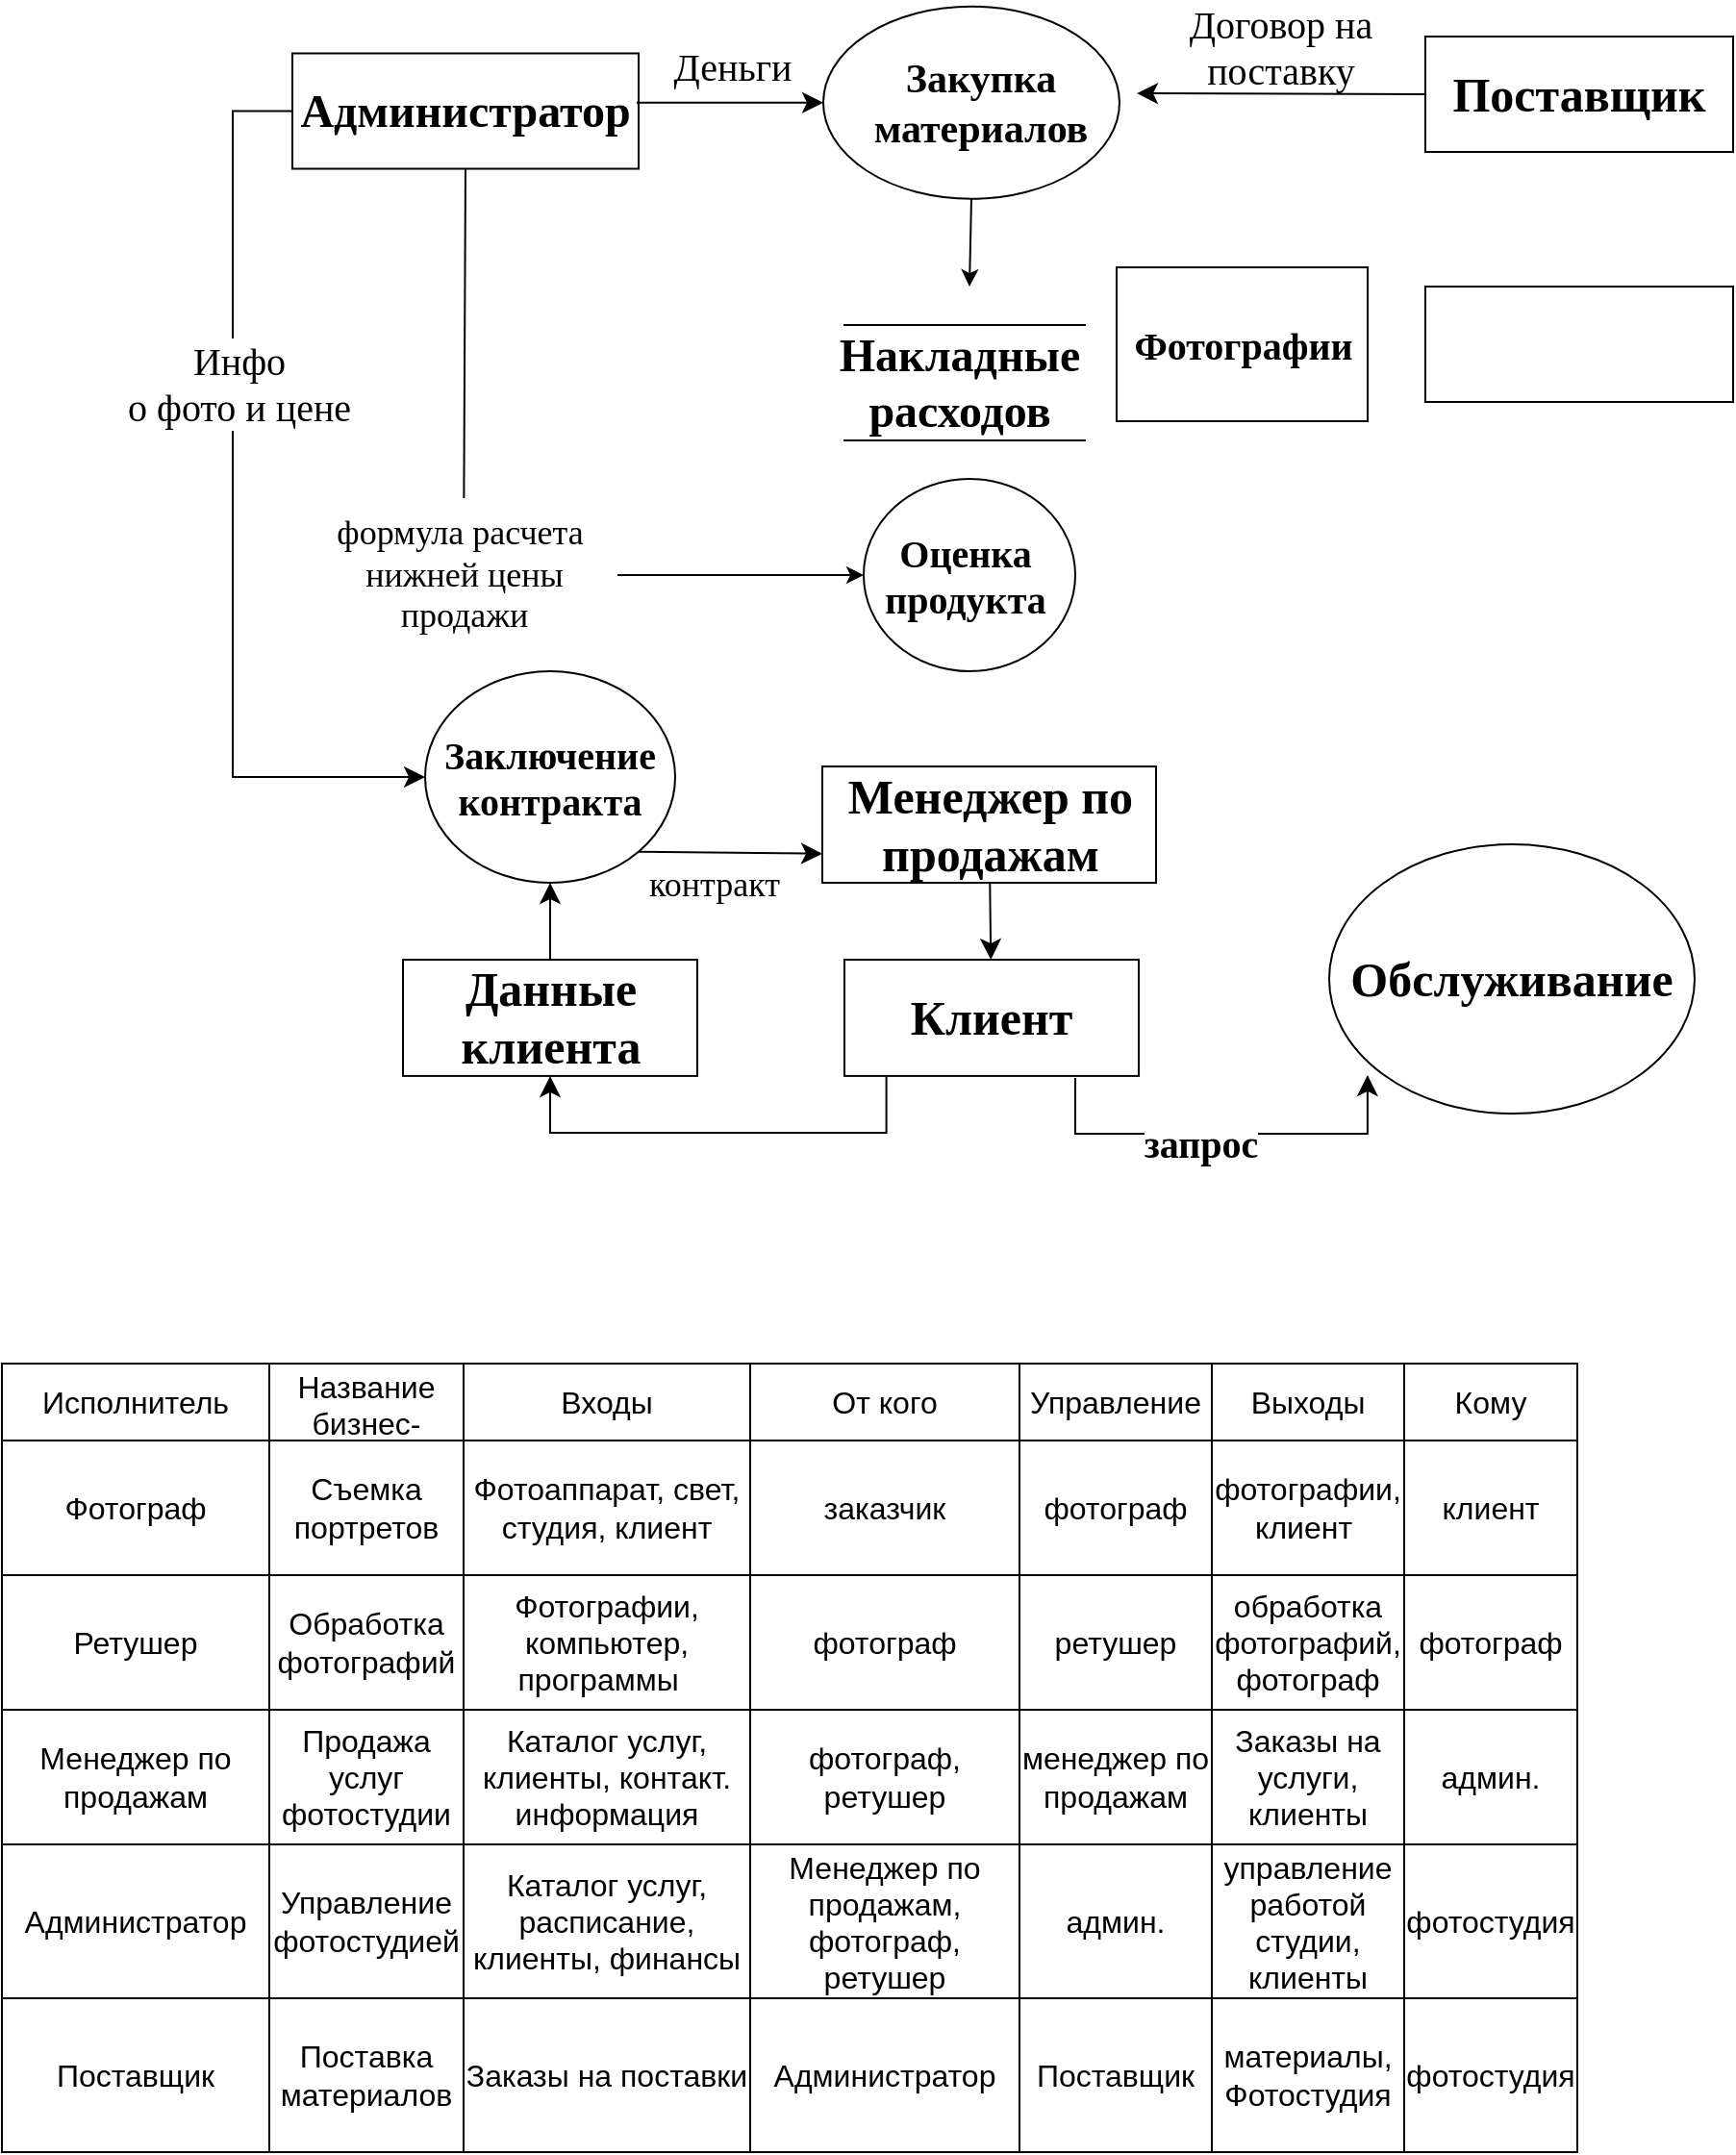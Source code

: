 <mxfile version="22.1.20" type="github">
  <diagram name="Страница — 1" id="czUcI-qYhw4pRouQP_-Z">
    <mxGraphModel dx="1582" dy="1072" grid="1" gridSize="10" guides="1" tooltips="1" connect="1" arrows="1" fold="1" page="1" pageScale="1" pageWidth="827" pageHeight="1169" math="0" shadow="0">
      <root>
        <mxCell id="0" />
        <mxCell id="1" parent="0" />
        <mxCell id="3foTuXjZa9yjILKBP0uG-3" value="" style="ellipse;whiteSpace=wrap;html=1;" parent="1" vertex="1">
          <mxGeometry x="337" y="34.38" width="154" height="100" as="geometry" />
        </mxCell>
        <mxCell id="3foTuXjZa9yjILKBP0uG-4" value="&lt;font size=&quot;1&quot; face=&quot;Times New Roman&quot; style=&quot;&quot;&gt;&lt;b style=&quot;font-size: 20px;&quot;&gt;Заключение контракта&lt;/b&gt;&lt;/font&gt;" style="ellipse;whiteSpace=wrap;html=1;" parent="1" vertex="1">
          <mxGeometry x="130" y="380" width="130" height="110" as="geometry" />
        </mxCell>
        <mxCell id="3foTuXjZa9yjILKBP0uG-5" value="&lt;font style=&quot;font-size: 25px;&quot; face=&quot;Times New Roman&quot;&gt;&lt;b&gt;Обслуживание&lt;/b&gt;&lt;/font&gt;" style="ellipse;whiteSpace=wrap;html=1;" parent="1" vertex="1">
          <mxGeometry x="600" y="470" width="190" height="140" as="geometry" />
        </mxCell>
        <mxCell id="3foTuXjZa9yjILKBP0uG-6" value="" style="ellipse;whiteSpace=wrap;html=1;" parent="1" vertex="1">
          <mxGeometry x="358" y="280" width="110" height="100" as="geometry" />
        </mxCell>
        <mxCell id="3foTuXjZa9yjILKBP0uG-9" value="" style="endArrow=classic;html=1;rounded=0;exitX=0.5;exitY=1;exitDx=0;exitDy=0;entryX=0.5;entryY=0;entryDx=0;entryDy=0;" parent="1" source="3foTuXjZa9yjILKBP0uG-3" edge="1">
          <mxGeometry width="50" height="50" relative="1" as="geometry">
            <mxPoint x="420" y="560" as="sourcePoint" />
            <mxPoint x="413" y="180" as="targetPoint" />
          </mxGeometry>
        </mxCell>
        <mxCell id="3foTuXjZa9yjILKBP0uG-13" value="" style="rounded=0;whiteSpace=wrap;html=1;" parent="1" vertex="1">
          <mxGeometry x="650" y="50" width="160" height="60" as="geometry" />
        </mxCell>
        <mxCell id="3foTuXjZa9yjILKBP0uG-14" value="" style="rounded=0;whiteSpace=wrap;html=1;" parent="1" vertex="1">
          <mxGeometry x="650" y="180" width="160" height="60" as="geometry" />
        </mxCell>
        <mxCell id="3foTuXjZa9yjILKBP0uG-15" value="&lt;font style=&quot;font-size: 25px;&quot; face=&quot;Times New Roman&quot;&gt;&lt;b&gt;Клиент&lt;/b&gt;&lt;/font&gt;" style="rounded=0;whiteSpace=wrap;html=1;" parent="1" vertex="1">
          <mxGeometry x="348" y="530" width="153" height="60.45" as="geometry" />
        </mxCell>
        <mxCell id="qbAMwlXeR4gNUbQ7bPje-76" style="edgeStyle=none;curved=1;rounded=0;orthogonalLoop=1;jettySize=auto;html=1;exitX=0.5;exitY=0;exitDx=0;exitDy=0;fontSize=12;startSize=8;endSize=8;" edge="1" parent="1" source="3foTuXjZa9yjILKBP0uG-16" target="3foTuXjZa9yjILKBP0uG-4">
          <mxGeometry relative="1" as="geometry" />
        </mxCell>
        <mxCell id="3foTuXjZa9yjILKBP0uG-16" value="&lt;b&gt;&lt;font style=&quot;font-size: 25px;&quot; face=&quot;Times New Roman&quot;&gt;Данные клиента&lt;/font&gt;&lt;/b&gt;" style="rounded=0;whiteSpace=wrap;html=1;" parent="1" vertex="1">
          <mxGeometry x="118.5" y="530" width="153" height="60.45" as="geometry" />
        </mxCell>
        <mxCell id="3foTuXjZa9yjILKBP0uG-17" value="&lt;font style=&quot;font-size: 20px;&quot; face=&quot;Times New Roman&quot;&gt;&lt;b&gt;Фотографии&lt;/b&gt;&lt;/font&gt;" style="rounded=0;whiteSpace=wrap;html=1;" parent="1" vertex="1">
          <mxGeometry x="489.5" y="170" width="130.5" height="80" as="geometry" />
        </mxCell>
        <mxCell id="qbAMwlXeR4gNUbQ7bPje-73" style="edgeStyle=none;curved=1;rounded=0;orthogonalLoop=1;jettySize=auto;html=1;fontSize=12;startSize=8;endSize=8;" edge="1" parent="1" source="3foTuXjZa9yjILKBP0uG-18" target="3foTuXjZa9yjILKBP0uG-15">
          <mxGeometry relative="1" as="geometry" />
        </mxCell>
        <mxCell id="3foTuXjZa9yjILKBP0uG-18" value="&lt;b&gt;&lt;font style=&quot;font-size: 25px;&quot; face=&quot;Times New Roman&quot;&gt;Менеджер по продажам&lt;/font&gt;&lt;/b&gt;" style="rounded=0;whiteSpace=wrap;html=1;" parent="1" vertex="1">
          <mxGeometry x="336.5" y="429.55" width="173.5" height="60.45" as="geometry" />
        </mxCell>
        <mxCell id="3foTuXjZa9yjILKBP0uG-20" value="" style="shape=partialRectangle;whiteSpace=wrap;html=1;left=0;right=0;fillColor=none;" parent="1" vertex="1">
          <mxGeometry x="353" y="200" width="120" height="60" as="geometry" />
        </mxCell>
        <mxCell id="3foTuXjZa9yjILKBP0uG-23" value="&lt;font face=&quot;Times New Roman&quot; style=&quot;font-size: 24px;&quot;&gt;&lt;b style=&quot;&quot;&gt;Накладные&lt;br&gt;расходов&lt;/b&gt;&lt;/font&gt;" style="shape=partialRectangle;whiteSpace=wrap;html=1;left=0;right=0;fillColor=none;" parent="1" vertex="1">
          <mxGeometry x="348" y="200" width="120" height="60" as="geometry" />
        </mxCell>
        <mxCell id="3foTuXjZa9yjILKBP0uG-24" value="&lt;font style=&quot;font-size: 18px;&quot; face=&quot;Times New Roman&quot;&gt;формула расчета&amp;nbsp;&lt;br&gt;нижней цены&lt;br&gt;продажи&lt;/font&gt;" style="text;html=1;align=center;verticalAlign=middle;resizable=0;points=[];autosize=1;strokeColor=none;fillColor=none;" parent="1" vertex="1">
          <mxGeometry x="70" y="290" width="160" height="80" as="geometry" />
        </mxCell>
        <mxCell id="3foTuXjZa9yjILKBP0uG-25" value="" style="edgeStyle=none;orthogonalLoop=1;jettySize=auto;html=1;rounded=0;" parent="1" source="3foTuXjZa9yjILKBP0uG-24" target="3foTuXjZa9yjILKBP0uG-6" edge="1">
          <mxGeometry width="100" relative="1" as="geometry">
            <mxPoint x="270" y="350" as="sourcePoint" />
            <mxPoint x="370" y="350" as="targetPoint" />
            <Array as="points" />
          </mxGeometry>
        </mxCell>
        <mxCell id="3foTuXjZa9yjILKBP0uG-26" value="" style="endArrow=none;html=1;rounded=0;entryX=0.5;entryY=1;entryDx=0;entryDy=0;" parent="1" source="3foTuXjZa9yjILKBP0uG-24" target="3foTuXjZa9yjILKBP0uG-19" edge="1">
          <mxGeometry width="50" height="50" relative="1" as="geometry">
            <mxPoint x="420" y="560" as="sourcePoint" />
            <mxPoint x="470" y="510" as="targetPoint" />
            <Array as="points" />
          </mxGeometry>
        </mxCell>
        <mxCell id="qbAMwlXeR4gNUbQ7bPje-1" value="&lt;font style=&quot;font-size: 21px;&quot; face=&quot;Times New Roman&quot;&gt;&lt;b&gt;Закупка материалов&lt;/b&gt;&lt;/font&gt;" style="text;html=1;strokeColor=none;fillColor=none;align=center;verticalAlign=middle;whiteSpace=wrap;rounded=0;fontSize=16;" vertex="1" parent="1">
          <mxGeometry x="348" y="50" width="142" height="70" as="geometry" />
        </mxCell>
        <mxCell id="qbAMwlXeR4gNUbQ7bPje-11" style="edgeStyle=none;curved=1;rounded=0;orthogonalLoop=1;jettySize=auto;html=1;exitX=0;exitY=0.5;exitDx=0;exitDy=0;fontSize=12;startSize=8;endSize=8;" edge="1" parent="1" source="qbAMwlXeR4gNUbQ7bPje-4">
          <mxGeometry relative="1" as="geometry">
            <mxPoint x="500" y="79.538" as="targetPoint" />
          </mxGeometry>
        </mxCell>
        <mxCell id="qbAMwlXeR4gNUbQ7bPje-4" value="&lt;font style=&quot;font-size: 25px;&quot; face=&quot;Times New Roman&quot;&gt;&lt;b&gt;Поставщик&lt;/b&gt;&lt;/font&gt;" style="text;html=1;strokeColor=none;fillColor=none;align=center;verticalAlign=middle;whiteSpace=wrap;rounded=0;fontSize=16;" vertex="1" parent="1">
          <mxGeometry x="650" y="61.25" width="160" height="37.5" as="geometry" />
        </mxCell>
        <mxCell id="qbAMwlXeR4gNUbQ7bPje-5" value="" style="group" vertex="1" connectable="0" parent="1">
          <mxGeometry x="60" y="58.75" width="181" height="60" as="geometry" />
        </mxCell>
        <mxCell id="qbAMwlXeR4gNUbQ7bPje-2" value="&lt;br&gt;&lt;font face=&quot;Times New Roman&quot;&gt;&lt;span style=&quot;font-size: 20px;&quot;&gt;&lt;b&gt;&lt;br&gt;&lt;/b&gt;&lt;/span&gt;&lt;/font&gt;" style="text;html=1;strokeColor=none;fillColor=none;align=center;verticalAlign=middle;whiteSpace=wrap;rounded=0;fontSize=16;" vertex="1" parent="qbAMwlXeR4gNUbQ7bPje-5">
          <mxGeometry x="15.469" y="4.271" width="149.062" height="42.708" as="geometry" />
        </mxCell>
        <mxCell id="3foTuXjZa9yjILKBP0uG-19" value="&lt;font style=&quot;font-size: 24px;&quot; face=&quot;Times New Roman&quot;&gt;&lt;b&gt;Администратор&lt;/b&gt;&lt;/font&gt;" style="rounded=0;whiteSpace=wrap;html=1;" parent="qbAMwlXeR4gNUbQ7bPje-5" vertex="1">
          <mxGeometry x="1" width="180" height="60" as="geometry" />
        </mxCell>
        <mxCell id="qbAMwlXeR4gNUbQ7bPje-9" style="edgeStyle=none;curved=1;rounded=0;orthogonalLoop=1;jettySize=auto;html=1;exitX=1;exitY=0.5;exitDx=0;exitDy=0;entryX=0;entryY=0.5;entryDx=0;entryDy=0;fontSize=12;startSize=8;endSize=8;" edge="1" parent="1" target="3foTuXjZa9yjILKBP0uG-3">
          <mxGeometry relative="1" as="geometry">
            <mxPoint x="240" y="84.375" as="sourcePoint" />
          </mxGeometry>
        </mxCell>
        <mxCell id="qbAMwlXeR4gNUbQ7bPje-10" value="&lt;font style=&quot;font-size: 20px;&quot; face=&quot;Times New Roman&quot;&gt;Деньги&lt;/font&gt;" style="text;html=1;strokeColor=none;fillColor=none;align=center;verticalAlign=middle;whiteSpace=wrap;rounded=0;fontSize=16;" vertex="1" parent="1">
          <mxGeometry x="250" y="50" width="80" height="30" as="geometry" />
        </mxCell>
        <mxCell id="qbAMwlXeR4gNUbQ7bPje-12" value="&lt;font face=&quot;Times New Roman&quot; style=&quot;font-size: 20px;&quot;&gt;Договор на поставку&lt;/font&gt;" style="text;html=1;strokeColor=none;fillColor=none;align=center;verticalAlign=middle;whiteSpace=wrap;rounded=0;fontSize=16;" vertex="1" parent="1">
          <mxGeometry x="520" y="40" width="110" height="30" as="geometry" />
        </mxCell>
        <mxCell id="qbAMwlXeR4gNUbQ7bPje-15" value="" style="shape=table;startSize=0;container=1;collapsible=0;childLayout=tableLayout;fontSize=16;" vertex="1" parent="1">
          <mxGeometry x="-90" y="740" width="819" height="410" as="geometry" />
        </mxCell>
        <mxCell id="qbAMwlXeR4gNUbQ7bPje-16" value="" style="shape=tableRow;horizontal=0;startSize=0;swimlaneHead=0;swimlaneBody=0;strokeColor=inherit;top=0;left=0;bottom=0;right=0;collapsible=0;dropTarget=0;fillColor=none;points=[[0,0.5],[1,0.5]];portConstraint=eastwest;fontSize=16;" vertex="1" parent="qbAMwlXeR4gNUbQ7bPje-15">
          <mxGeometry width="819" height="40" as="geometry" />
        </mxCell>
        <mxCell id="qbAMwlXeR4gNUbQ7bPje-17" value="Исполнитель" style="shape=partialRectangle;html=1;whiteSpace=wrap;connectable=0;strokeColor=inherit;overflow=hidden;fillColor=none;top=0;left=0;bottom=0;right=0;pointerEvents=1;fontSize=16;" vertex="1" parent="qbAMwlXeR4gNUbQ7bPje-16">
          <mxGeometry width="139" height="40" as="geometry">
            <mxRectangle width="139" height="40" as="alternateBounds" />
          </mxGeometry>
        </mxCell>
        <mxCell id="qbAMwlXeR4gNUbQ7bPje-18" value="Название бизнес-процесса" style="shape=partialRectangle;html=1;whiteSpace=wrap;connectable=0;strokeColor=inherit;overflow=hidden;fillColor=none;top=0;left=0;bottom=0;right=0;pointerEvents=1;fontSize=16;" vertex="1" parent="qbAMwlXeR4gNUbQ7bPje-16">
          <mxGeometry x="139" width="101" height="40" as="geometry">
            <mxRectangle width="101" height="40" as="alternateBounds" />
          </mxGeometry>
        </mxCell>
        <mxCell id="qbAMwlXeR4gNUbQ7bPje-19" value="Входы" style="shape=partialRectangle;html=1;whiteSpace=wrap;connectable=0;strokeColor=inherit;overflow=hidden;fillColor=none;top=0;left=0;bottom=0;right=0;pointerEvents=1;fontSize=16;" vertex="1" parent="qbAMwlXeR4gNUbQ7bPje-16">
          <mxGeometry x="240" width="149" height="40" as="geometry">
            <mxRectangle width="149" height="40" as="alternateBounds" />
          </mxGeometry>
        </mxCell>
        <mxCell id="qbAMwlXeR4gNUbQ7bPje-20" value="От кого" style="shape=partialRectangle;html=1;whiteSpace=wrap;connectable=0;strokeColor=inherit;overflow=hidden;fillColor=none;top=0;left=0;bottom=0;right=0;pointerEvents=1;fontSize=16;" vertex="1" parent="qbAMwlXeR4gNUbQ7bPje-16">
          <mxGeometry x="389" width="140" height="40" as="geometry">
            <mxRectangle width="140" height="40" as="alternateBounds" />
          </mxGeometry>
        </mxCell>
        <mxCell id="qbAMwlXeR4gNUbQ7bPje-21" value="Управление" style="shape=partialRectangle;html=1;whiteSpace=wrap;connectable=0;strokeColor=inherit;overflow=hidden;fillColor=none;top=0;left=0;bottom=0;right=0;pointerEvents=1;fontSize=16;" vertex="1" parent="qbAMwlXeR4gNUbQ7bPje-16">
          <mxGeometry x="529" width="100" height="40" as="geometry">
            <mxRectangle width="100" height="40" as="alternateBounds" />
          </mxGeometry>
        </mxCell>
        <mxCell id="qbAMwlXeR4gNUbQ7bPje-22" value="Выходы" style="shape=partialRectangle;html=1;whiteSpace=wrap;connectable=0;strokeColor=inherit;overflow=hidden;fillColor=none;top=0;left=0;bottom=0;right=0;pointerEvents=1;fontSize=16;" vertex="1" parent="qbAMwlXeR4gNUbQ7bPje-16">
          <mxGeometry x="629" width="100" height="40" as="geometry">
            <mxRectangle width="100" height="40" as="alternateBounds" />
          </mxGeometry>
        </mxCell>
        <mxCell id="qbAMwlXeR4gNUbQ7bPje-23" value="Кому" style="shape=partialRectangle;html=1;whiteSpace=wrap;connectable=0;strokeColor=inherit;overflow=hidden;fillColor=none;top=0;left=0;bottom=0;right=0;pointerEvents=1;fontSize=16;" vertex="1" parent="qbAMwlXeR4gNUbQ7bPje-16">
          <mxGeometry x="729" width="90" height="40" as="geometry">
            <mxRectangle width="90" height="40" as="alternateBounds" />
          </mxGeometry>
        </mxCell>
        <mxCell id="qbAMwlXeR4gNUbQ7bPje-24" value="" style="shape=tableRow;horizontal=0;startSize=0;swimlaneHead=0;swimlaneBody=0;strokeColor=inherit;top=0;left=0;bottom=0;right=0;collapsible=0;dropTarget=0;fillColor=none;points=[[0,0.5],[1,0.5]];portConstraint=eastwest;fontSize=16;" vertex="1" parent="qbAMwlXeR4gNUbQ7bPje-15">
          <mxGeometry y="40" width="819" height="70" as="geometry" />
        </mxCell>
        <mxCell id="qbAMwlXeR4gNUbQ7bPje-25" value="Фотограф" style="shape=partialRectangle;html=1;whiteSpace=wrap;connectable=0;strokeColor=inherit;overflow=hidden;fillColor=none;top=0;left=0;bottom=0;right=0;pointerEvents=1;fontSize=16;" vertex="1" parent="qbAMwlXeR4gNUbQ7bPje-24">
          <mxGeometry width="139" height="70" as="geometry">
            <mxRectangle width="139" height="70" as="alternateBounds" />
          </mxGeometry>
        </mxCell>
        <mxCell id="qbAMwlXeR4gNUbQ7bPje-26" value="Съемка портретов" style="shape=partialRectangle;html=1;whiteSpace=wrap;connectable=0;strokeColor=inherit;overflow=hidden;fillColor=none;top=0;left=0;bottom=0;right=0;pointerEvents=1;fontSize=16;" vertex="1" parent="qbAMwlXeR4gNUbQ7bPje-24">
          <mxGeometry x="139" width="101" height="70" as="geometry">
            <mxRectangle width="101" height="70" as="alternateBounds" />
          </mxGeometry>
        </mxCell>
        <mxCell id="qbAMwlXeR4gNUbQ7bPje-27" value="Фотоаппарат, свет, студия, клиент" style="shape=partialRectangle;html=1;whiteSpace=wrap;connectable=0;strokeColor=inherit;overflow=hidden;fillColor=none;top=0;left=0;bottom=0;right=0;pointerEvents=1;fontSize=16;" vertex="1" parent="qbAMwlXeR4gNUbQ7bPje-24">
          <mxGeometry x="240" width="149" height="70" as="geometry">
            <mxRectangle width="149" height="70" as="alternateBounds" />
          </mxGeometry>
        </mxCell>
        <mxCell id="qbAMwlXeR4gNUbQ7bPje-28" value="заказчик" style="shape=partialRectangle;html=1;whiteSpace=wrap;connectable=0;strokeColor=inherit;overflow=hidden;fillColor=none;top=0;left=0;bottom=0;right=0;pointerEvents=1;fontSize=16;" vertex="1" parent="qbAMwlXeR4gNUbQ7bPje-24">
          <mxGeometry x="389" width="140" height="70" as="geometry">
            <mxRectangle width="140" height="70" as="alternateBounds" />
          </mxGeometry>
        </mxCell>
        <mxCell id="qbAMwlXeR4gNUbQ7bPje-29" value="фотограф" style="shape=partialRectangle;html=1;whiteSpace=wrap;connectable=0;strokeColor=inherit;overflow=hidden;fillColor=none;top=0;left=0;bottom=0;right=0;pointerEvents=1;fontSize=16;" vertex="1" parent="qbAMwlXeR4gNUbQ7bPje-24">
          <mxGeometry x="529" width="100" height="70" as="geometry">
            <mxRectangle width="100" height="70" as="alternateBounds" />
          </mxGeometry>
        </mxCell>
        <mxCell id="qbAMwlXeR4gNUbQ7bPje-30" value="фотографии, клиент&amp;nbsp;" style="shape=partialRectangle;html=1;whiteSpace=wrap;connectable=0;strokeColor=inherit;overflow=hidden;fillColor=none;top=0;left=0;bottom=0;right=0;pointerEvents=1;fontSize=16;" vertex="1" parent="qbAMwlXeR4gNUbQ7bPje-24">
          <mxGeometry x="629" width="100" height="70" as="geometry">
            <mxRectangle width="100" height="70" as="alternateBounds" />
          </mxGeometry>
        </mxCell>
        <mxCell id="qbAMwlXeR4gNUbQ7bPje-31" value="клиент" style="shape=partialRectangle;html=1;whiteSpace=wrap;connectable=0;strokeColor=inherit;overflow=hidden;fillColor=none;top=0;left=0;bottom=0;right=0;pointerEvents=1;fontSize=16;" vertex="1" parent="qbAMwlXeR4gNUbQ7bPje-24">
          <mxGeometry x="729" width="90" height="70" as="geometry">
            <mxRectangle width="90" height="70" as="alternateBounds" />
          </mxGeometry>
        </mxCell>
        <mxCell id="qbAMwlXeR4gNUbQ7bPje-32" style="shape=tableRow;horizontal=0;startSize=0;swimlaneHead=0;swimlaneBody=0;strokeColor=inherit;top=0;left=0;bottom=0;right=0;collapsible=0;dropTarget=0;fillColor=none;points=[[0,0.5],[1,0.5]];portConstraint=eastwest;fontSize=16;" vertex="1" parent="qbAMwlXeR4gNUbQ7bPje-15">
          <mxGeometry y="110" width="819" height="70" as="geometry" />
        </mxCell>
        <mxCell id="qbAMwlXeR4gNUbQ7bPje-33" value="Ретушер" style="shape=partialRectangle;html=1;whiteSpace=wrap;connectable=0;strokeColor=inherit;overflow=hidden;fillColor=none;top=0;left=0;bottom=0;right=0;pointerEvents=1;fontSize=16;" vertex="1" parent="qbAMwlXeR4gNUbQ7bPje-32">
          <mxGeometry width="139" height="70" as="geometry">
            <mxRectangle width="139" height="70" as="alternateBounds" />
          </mxGeometry>
        </mxCell>
        <mxCell id="qbAMwlXeR4gNUbQ7bPje-34" value="Обработка фотографий" style="shape=partialRectangle;html=1;whiteSpace=wrap;connectable=0;strokeColor=inherit;overflow=hidden;fillColor=none;top=0;left=0;bottom=0;right=0;pointerEvents=1;fontSize=16;" vertex="1" parent="qbAMwlXeR4gNUbQ7bPje-32">
          <mxGeometry x="139" width="101" height="70" as="geometry">
            <mxRectangle width="101" height="70" as="alternateBounds" />
          </mxGeometry>
        </mxCell>
        <mxCell id="qbAMwlXeR4gNUbQ7bPje-35" value="Фотографии, компьютер, программы&amp;nbsp;&amp;nbsp;" style="shape=partialRectangle;html=1;whiteSpace=wrap;connectable=0;strokeColor=inherit;overflow=hidden;fillColor=none;top=0;left=0;bottom=0;right=0;pointerEvents=1;fontSize=16;" vertex="1" parent="qbAMwlXeR4gNUbQ7bPje-32">
          <mxGeometry x="240" width="149" height="70" as="geometry">
            <mxRectangle width="149" height="70" as="alternateBounds" />
          </mxGeometry>
        </mxCell>
        <mxCell id="qbAMwlXeR4gNUbQ7bPje-36" value="фотограф" style="shape=partialRectangle;html=1;whiteSpace=wrap;connectable=0;strokeColor=inherit;overflow=hidden;fillColor=none;top=0;left=0;bottom=0;right=0;pointerEvents=1;fontSize=16;" vertex="1" parent="qbAMwlXeR4gNUbQ7bPje-32">
          <mxGeometry x="389" width="140" height="70" as="geometry">
            <mxRectangle width="140" height="70" as="alternateBounds" />
          </mxGeometry>
        </mxCell>
        <mxCell id="qbAMwlXeR4gNUbQ7bPje-37" value="ретушер" style="shape=partialRectangle;html=1;whiteSpace=wrap;connectable=0;strokeColor=inherit;overflow=hidden;fillColor=none;top=0;left=0;bottom=0;right=0;pointerEvents=1;fontSize=16;" vertex="1" parent="qbAMwlXeR4gNUbQ7bPje-32">
          <mxGeometry x="529" width="100" height="70" as="geometry">
            <mxRectangle width="100" height="70" as="alternateBounds" />
          </mxGeometry>
        </mxCell>
        <mxCell id="qbAMwlXeR4gNUbQ7bPje-38" value="обработка фотографий, фотограф" style="shape=partialRectangle;html=1;whiteSpace=wrap;connectable=0;strokeColor=inherit;overflow=hidden;fillColor=none;top=0;left=0;bottom=0;right=0;pointerEvents=1;fontSize=16;" vertex="1" parent="qbAMwlXeR4gNUbQ7bPje-32">
          <mxGeometry x="629" width="100" height="70" as="geometry">
            <mxRectangle width="100" height="70" as="alternateBounds" />
          </mxGeometry>
        </mxCell>
        <mxCell id="qbAMwlXeR4gNUbQ7bPje-39" value="фотограф" style="shape=partialRectangle;html=1;whiteSpace=wrap;connectable=0;strokeColor=inherit;overflow=hidden;fillColor=none;top=0;left=0;bottom=0;right=0;pointerEvents=1;fontSize=16;" vertex="1" parent="qbAMwlXeR4gNUbQ7bPje-32">
          <mxGeometry x="729" width="90" height="70" as="geometry">
            <mxRectangle width="90" height="70" as="alternateBounds" />
          </mxGeometry>
        </mxCell>
        <mxCell id="qbAMwlXeR4gNUbQ7bPje-40" style="shape=tableRow;horizontal=0;startSize=0;swimlaneHead=0;swimlaneBody=0;strokeColor=inherit;top=0;left=0;bottom=0;right=0;collapsible=0;dropTarget=0;fillColor=none;points=[[0,0.5],[1,0.5]];portConstraint=eastwest;fontSize=16;" vertex="1" parent="qbAMwlXeR4gNUbQ7bPje-15">
          <mxGeometry y="180" width="819" height="70" as="geometry" />
        </mxCell>
        <mxCell id="qbAMwlXeR4gNUbQ7bPje-41" value="Менеджер по продажам" style="shape=partialRectangle;html=1;whiteSpace=wrap;connectable=0;strokeColor=inherit;overflow=hidden;fillColor=none;top=0;left=0;bottom=0;right=0;pointerEvents=1;fontSize=16;" vertex="1" parent="qbAMwlXeR4gNUbQ7bPje-40">
          <mxGeometry width="139" height="70" as="geometry">
            <mxRectangle width="139" height="70" as="alternateBounds" />
          </mxGeometry>
        </mxCell>
        <mxCell id="qbAMwlXeR4gNUbQ7bPje-42" value="Продажа услуг фотостудии" style="shape=partialRectangle;html=1;whiteSpace=wrap;connectable=0;strokeColor=inherit;overflow=hidden;fillColor=none;top=0;left=0;bottom=0;right=0;pointerEvents=1;fontSize=16;" vertex="1" parent="qbAMwlXeR4gNUbQ7bPje-40">
          <mxGeometry x="139" width="101" height="70" as="geometry">
            <mxRectangle width="101" height="70" as="alternateBounds" />
          </mxGeometry>
        </mxCell>
        <mxCell id="qbAMwlXeR4gNUbQ7bPje-43" value="Каталог услуг, клиенты, контакт. информация" style="shape=partialRectangle;html=1;whiteSpace=wrap;connectable=0;strokeColor=inherit;overflow=hidden;fillColor=none;top=0;left=0;bottom=0;right=0;pointerEvents=1;fontSize=16;" vertex="1" parent="qbAMwlXeR4gNUbQ7bPje-40">
          <mxGeometry x="240" width="149" height="70" as="geometry">
            <mxRectangle width="149" height="70" as="alternateBounds" />
          </mxGeometry>
        </mxCell>
        <mxCell id="qbAMwlXeR4gNUbQ7bPje-44" value="фотограф, ретушер" style="shape=partialRectangle;html=1;whiteSpace=wrap;connectable=0;strokeColor=inherit;overflow=hidden;fillColor=none;top=0;left=0;bottom=0;right=0;pointerEvents=1;fontSize=16;" vertex="1" parent="qbAMwlXeR4gNUbQ7bPje-40">
          <mxGeometry x="389" width="140" height="70" as="geometry">
            <mxRectangle width="140" height="70" as="alternateBounds" />
          </mxGeometry>
        </mxCell>
        <mxCell id="qbAMwlXeR4gNUbQ7bPje-45" value="менеджер по продажам" style="shape=partialRectangle;html=1;whiteSpace=wrap;connectable=0;strokeColor=inherit;overflow=hidden;fillColor=none;top=0;left=0;bottom=0;right=0;pointerEvents=1;fontSize=16;" vertex="1" parent="qbAMwlXeR4gNUbQ7bPje-40">
          <mxGeometry x="529" width="100" height="70" as="geometry">
            <mxRectangle width="100" height="70" as="alternateBounds" />
          </mxGeometry>
        </mxCell>
        <mxCell id="qbAMwlXeR4gNUbQ7bPje-46" value="Заказы на услуги, клиенты" style="shape=partialRectangle;html=1;whiteSpace=wrap;connectable=0;strokeColor=inherit;overflow=hidden;fillColor=none;top=0;left=0;bottom=0;right=0;pointerEvents=1;fontSize=16;" vertex="1" parent="qbAMwlXeR4gNUbQ7bPje-40">
          <mxGeometry x="629" width="100" height="70" as="geometry">
            <mxRectangle width="100" height="70" as="alternateBounds" />
          </mxGeometry>
        </mxCell>
        <mxCell id="qbAMwlXeR4gNUbQ7bPje-47" value="админ." style="shape=partialRectangle;html=1;whiteSpace=wrap;connectable=0;strokeColor=inherit;overflow=hidden;fillColor=none;top=0;left=0;bottom=0;right=0;pointerEvents=1;fontSize=16;" vertex="1" parent="qbAMwlXeR4gNUbQ7bPje-40">
          <mxGeometry x="729" width="90" height="70" as="geometry">
            <mxRectangle width="90" height="70" as="alternateBounds" />
          </mxGeometry>
        </mxCell>
        <mxCell id="qbAMwlXeR4gNUbQ7bPje-48" style="shape=tableRow;horizontal=0;startSize=0;swimlaneHead=0;swimlaneBody=0;strokeColor=inherit;top=0;left=0;bottom=0;right=0;collapsible=0;dropTarget=0;fillColor=none;points=[[0,0.5],[1,0.5]];portConstraint=eastwest;fontSize=16;" vertex="1" parent="qbAMwlXeR4gNUbQ7bPje-15">
          <mxGeometry y="250" width="819" height="80" as="geometry" />
        </mxCell>
        <mxCell id="qbAMwlXeR4gNUbQ7bPje-49" value="Администратор" style="shape=partialRectangle;html=1;whiteSpace=wrap;connectable=0;strokeColor=inherit;overflow=hidden;fillColor=none;top=0;left=0;bottom=0;right=0;pointerEvents=1;fontSize=16;" vertex="1" parent="qbAMwlXeR4gNUbQ7bPje-48">
          <mxGeometry width="139" height="80" as="geometry">
            <mxRectangle width="139" height="80" as="alternateBounds" />
          </mxGeometry>
        </mxCell>
        <mxCell id="qbAMwlXeR4gNUbQ7bPje-50" value="Управление фотостудией" style="shape=partialRectangle;html=1;whiteSpace=wrap;connectable=0;strokeColor=inherit;overflow=hidden;fillColor=none;top=0;left=0;bottom=0;right=0;pointerEvents=1;fontSize=16;" vertex="1" parent="qbAMwlXeR4gNUbQ7bPje-48">
          <mxGeometry x="139" width="101" height="80" as="geometry">
            <mxRectangle width="101" height="80" as="alternateBounds" />
          </mxGeometry>
        </mxCell>
        <mxCell id="qbAMwlXeR4gNUbQ7bPje-51" value="Каталог услуг, расписание, клиенты, финансы" style="shape=partialRectangle;html=1;whiteSpace=wrap;connectable=0;strokeColor=inherit;overflow=hidden;fillColor=none;top=0;left=0;bottom=0;right=0;pointerEvents=1;fontSize=16;" vertex="1" parent="qbAMwlXeR4gNUbQ7bPje-48">
          <mxGeometry x="240" width="149" height="80" as="geometry">
            <mxRectangle width="149" height="80" as="alternateBounds" />
          </mxGeometry>
        </mxCell>
        <mxCell id="qbAMwlXeR4gNUbQ7bPje-52" value="Менеджер по продажам, фотограф, ретушер" style="shape=partialRectangle;html=1;whiteSpace=wrap;connectable=0;strokeColor=inherit;overflow=hidden;fillColor=none;top=0;left=0;bottom=0;right=0;pointerEvents=1;fontSize=16;" vertex="1" parent="qbAMwlXeR4gNUbQ7bPje-48">
          <mxGeometry x="389" width="140" height="80" as="geometry">
            <mxRectangle width="140" height="80" as="alternateBounds" />
          </mxGeometry>
        </mxCell>
        <mxCell id="qbAMwlXeR4gNUbQ7bPje-53" value="админ." style="shape=partialRectangle;html=1;whiteSpace=wrap;connectable=0;strokeColor=inherit;overflow=hidden;fillColor=none;top=0;left=0;bottom=0;right=0;pointerEvents=1;fontSize=16;" vertex="1" parent="qbAMwlXeR4gNUbQ7bPje-48">
          <mxGeometry x="529" width="100" height="80" as="geometry">
            <mxRectangle width="100" height="80" as="alternateBounds" />
          </mxGeometry>
        </mxCell>
        <mxCell id="qbAMwlXeR4gNUbQ7bPje-54" value="управление работой студии, клиенты" style="shape=partialRectangle;html=1;whiteSpace=wrap;connectable=0;strokeColor=inherit;overflow=hidden;fillColor=none;top=0;left=0;bottom=0;right=0;pointerEvents=1;fontSize=16;" vertex="1" parent="qbAMwlXeR4gNUbQ7bPje-48">
          <mxGeometry x="629" width="100" height="80" as="geometry">
            <mxRectangle width="100" height="80" as="alternateBounds" />
          </mxGeometry>
        </mxCell>
        <mxCell id="qbAMwlXeR4gNUbQ7bPje-55" value="фотостудия" style="shape=partialRectangle;html=1;whiteSpace=wrap;connectable=0;strokeColor=inherit;overflow=hidden;fillColor=none;top=0;left=0;bottom=0;right=0;pointerEvents=1;fontSize=16;" vertex="1" parent="qbAMwlXeR4gNUbQ7bPje-48">
          <mxGeometry x="729" width="90" height="80" as="geometry">
            <mxRectangle width="90" height="80" as="alternateBounds" />
          </mxGeometry>
        </mxCell>
        <mxCell id="qbAMwlXeR4gNUbQ7bPje-57" style="shape=tableRow;horizontal=0;startSize=0;swimlaneHead=0;swimlaneBody=0;strokeColor=inherit;top=0;left=0;bottom=0;right=0;collapsible=0;dropTarget=0;fillColor=none;points=[[0,0.5],[1,0.5]];portConstraint=eastwest;fontSize=16;" vertex="1" parent="qbAMwlXeR4gNUbQ7bPje-15">
          <mxGeometry y="330" width="819" height="80" as="geometry" />
        </mxCell>
        <mxCell id="qbAMwlXeR4gNUbQ7bPje-58" value="Поставщик" style="shape=partialRectangle;html=1;whiteSpace=wrap;connectable=0;strokeColor=inherit;overflow=hidden;fillColor=none;top=0;left=0;bottom=0;right=0;pointerEvents=1;fontSize=16;" vertex="1" parent="qbAMwlXeR4gNUbQ7bPje-57">
          <mxGeometry width="139" height="80" as="geometry">
            <mxRectangle width="139" height="80" as="alternateBounds" />
          </mxGeometry>
        </mxCell>
        <mxCell id="qbAMwlXeR4gNUbQ7bPje-59" value="Поставка материалов" style="shape=partialRectangle;html=1;whiteSpace=wrap;connectable=0;strokeColor=inherit;overflow=hidden;fillColor=none;top=0;left=0;bottom=0;right=0;pointerEvents=1;fontSize=16;" vertex="1" parent="qbAMwlXeR4gNUbQ7bPje-57">
          <mxGeometry x="139" width="101" height="80" as="geometry">
            <mxRectangle width="101" height="80" as="alternateBounds" />
          </mxGeometry>
        </mxCell>
        <mxCell id="qbAMwlXeR4gNUbQ7bPje-60" value="Заказы на поставки" style="shape=partialRectangle;html=1;whiteSpace=wrap;connectable=0;strokeColor=inherit;overflow=hidden;fillColor=none;top=0;left=0;bottom=0;right=0;pointerEvents=1;fontSize=16;" vertex="1" parent="qbAMwlXeR4gNUbQ7bPje-57">
          <mxGeometry x="240" width="149" height="80" as="geometry">
            <mxRectangle width="149" height="80" as="alternateBounds" />
          </mxGeometry>
        </mxCell>
        <mxCell id="qbAMwlXeR4gNUbQ7bPje-61" value="Администратор" style="shape=partialRectangle;html=1;whiteSpace=wrap;connectable=0;strokeColor=inherit;overflow=hidden;fillColor=none;top=0;left=0;bottom=0;right=0;pointerEvents=1;fontSize=16;" vertex="1" parent="qbAMwlXeR4gNUbQ7bPje-57">
          <mxGeometry x="389" width="140" height="80" as="geometry">
            <mxRectangle width="140" height="80" as="alternateBounds" />
          </mxGeometry>
        </mxCell>
        <mxCell id="qbAMwlXeR4gNUbQ7bPje-62" value="Поставщик" style="shape=partialRectangle;html=1;whiteSpace=wrap;connectable=0;strokeColor=inherit;overflow=hidden;fillColor=none;top=0;left=0;bottom=0;right=0;pointerEvents=1;fontSize=16;" vertex="1" parent="qbAMwlXeR4gNUbQ7bPje-57">
          <mxGeometry x="529" width="100" height="80" as="geometry">
            <mxRectangle width="100" height="80" as="alternateBounds" />
          </mxGeometry>
        </mxCell>
        <mxCell id="qbAMwlXeR4gNUbQ7bPje-63" value="материалы,&lt;br&gt;Фотостудия" style="shape=partialRectangle;html=1;whiteSpace=wrap;connectable=0;strokeColor=inherit;overflow=hidden;fillColor=none;top=0;left=0;bottom=0;right=0;pointerEvents=1;fontSize=16;" vertex="1" parent="qbAMwlXeR4gNUbQ7bPje-57">
          <mxGeometry x="629" width="100" height="80" as="geometry">
            <mxRectangle width="100" height="80" as="alternateBounds" />
          </mxGeometry>
        </mxCell>
        <mxCell id="qbAMwlXeR4gNUbQ7bPje-64" value="фотостудия" style="shape=partialRectangle;html=1;whiteSpace=wrap;connectable=0;strokeColor=inherit;overflow=hidden;fillColor=none;top=0;left=0;bottom=0;right=0;pointerEvents=1;fontSize=16;" vertex="1" parent="qbAMwlXeR4gNUbQ7bPje-57">
          <mxGeometry x="729" width="90" height="80" as="geometry">
            <mxRectangle width="90" height="80" as="alternateBounds" />
          </mxGeometry>
        </mxCell>
        <mxCell id="qbAMwlXeR4gNUbQ7bPje-56" value="&lt;b&gt;&lt;font style=&quot;font-size: 20px;&quot; face=&quot;Times New Roman&quot;&gt;Оценка продукта&lt;/font&gt;&lt;/b&gt;" style="text;html=1;strokeColor=none;fillColor=none;align=center;verticalAlign=middle;whiteSpace=wrap;rounded=0;fontSize=16;" vertex="1" parent="1">
          <mxGeometry x="380.5" y="315" width="60" height="30" as="geometry" />
        </mxCell>
        <mxCell id="qbAMwlXeR4gNUbQ7bPje-68" value="" style="edgeStyle=elbowEdgeStyle;elbow=vertical;endArrow=classic;html=1;curved=0;rounded=0;endSize=8;startSize=8;fontSize=12;exitX=0;exitY=0.5;exitDx=0;exitDy=0;" edge="1" parent="1" source="3foTuXjZa9yjILKBP0uG-19" target="3foTuXjZa9yjILKBP0uG-4">
          <mxGeometry width="50" height="50" relative="1" as="geometry">
            <mxPoint x="280" y="350" as="sourcePoint" />
            <mxPoint x="60" y="420" as="targetPoint" />
            <Array as="points">
              <mxPoint x="30" y="360" />
            </Array>
          </mxGeometry>
        </mxCell>
        <mxCell id="qbAMwlXeR4gNUbQ7bPje-69" value="&lt;font style=&quot;font-size: 20px;&quot; face=&quot;Times New Roman&quot;&gt;Инфо &lt;br&gt;о&amp;nbsp;фото и цене&lt;/font&gt;" style="edgeLabel;html=1;align=center;verticalAlign=middle;resizable=0;points=[];fontSize=16;" vertex="1" connectable="0" parent="qbAMwlXeR4gNUbQ7bPje-68">
          <mxGeometry x="-0.101" y="3" relative="1" as="geometry">
            <mxPoint y="-43" as="offset" />
          </mxGeometry>
        </mxCell>
        <mxCell id="qbAMwlXeR4gNUbQ7bPje-71" value="" style="endArrow=classic;html=1;rounded=0;fontSize=12;startSize=8;endSize=8;curved=1;entryX=0;entryY=0.75;entryDx=0;entryDy=0;exitX=1;exitY=1;exitDx=0;exitDy=0;" edge="1" parent="1" source="3foTuXjZa9yjILKBP0uG-4" target="3foTuXjZa9yjILKBP0uG-18">
          <mxGeometry width="50" height="50" relative="1" as="geometry">
            <mxPoint x="265" y="490" as="sourcePoint" />
            <mxPoint x="315" y="440" as="targetPoint" />
          </mxGeometry>
        </mxCell>
        <mxCell id="qbAMwlXeR4gNUbQ7bPje-72" value="&lt;font style=&quot;font-size: 18px;&quot; face=&quot;Times New Roman&quot;&gt;контракт&lt;/font&gt;" style="edgeLabel;html=1;align=center;verticalAlign=middle;resizable=0;points=[];fontSize=16;" vertex="1" connectable="0" parent="qbAMwlXeR4gNUbQ7bPje-71">
          <mxGeometry x="-0.197" y="-4" relative="1" as="geometry">
            <mxPoint y="12" as="offset" />
          </mxGeometry>
        </mxCell>
        <mxCell id="qbAMwlXeR4gNUbQ7bPje-78" value="" style="edgeStyle=elbowEdgeStyle;elbow=vertical;endArrow=classic;html=1;curved=0;rounded=0;endSize=8;startSize=8;fontSize=12;exitX=0.6;exitY=1.009;exitDx=0;exitDy=0;exitPerimeter=0;entryX=0.5;entryY=1;entryDx=0;entryDy=0;" edge="1" parent="1" target="3foTuXjZa9yjILKBP0uG-16">
          <mxGeometry width="50" height="50" relative="1" as="geometry">
            <mxPoint x="369.8" y="590.994" as="sourcePoint" />
            <mxPoint x="130" y="590.45" as="targetPoint" />
            <Array as="points">
              <mxPoint x="260" y="620" />
            </Array>
          </mxGeometry>
        </mxCell>
        <mxCell id="qbAMwlXeR4gNUbQ7bPje-80" value="" style="edgeStyle=elbowEdgeStyle;elbow=vertical;endArrow=classic;html=1;curved=0;rounded=0;endSize=8;startSize=8;fontSize=12;exitX=0.6;exitY=1.009;exitDx=0;exitDy=0;exitPerimeter=0;entryX=0.105;entryY=0.857;entryDx=0;entryDy=0;entryPerimeter=0;" edge="1" parent="1" target="3foTuXjZa9yjILKBP0uG-5">
          <mxGeometry width="50" height="50" relative="1" as="geometry">
            <mxPoint x="468.0" y="591.444" as="sourcePoint" />
            <mxPoint x="293.2" y="590.45" as="targetPoint" />
            <Array as="points">
              <mxPoint x="358.2" y="620.45" />
            </Array>
          </mxGeometry>
        </mxCell>
        <mxCell id="qbAMwlXeR4gNUbQ7bPje-81" value="&lt;font style=&quot;font-size: 20px;&quot; face=&quot;Times New Roman&quot;&gt;&lt;b&gt;запрос&lt;/b&gt;&lt;/font&gt;" style="edgeLabel;html=1;align=center;verticalAlign=middle;resizable=0;points=[];fontSize=16;" vertex="1" connectable="0" parent="qbAMwlXeR4gNUbQ7bPje-80">
          <mxGeometry x="-0.113" y="-4" relative="1" as="geometry">
            <mxPoint as="offset" />
          </mxGeometry>
        </mxCell>
      </root>
    </mxGraphModel>
  </diagram>
</mxfile>
